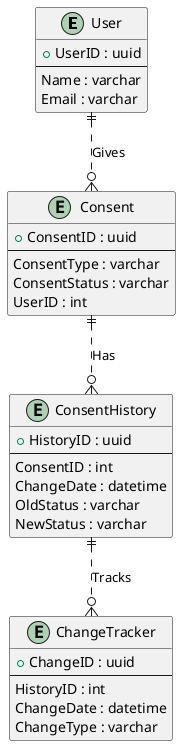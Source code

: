 @startuml ER diagram

entity "User" as user {
  + UserID : uuid
  --
  Name : varchar
  Email : varchar
}

entity "Consent" as consent {
  + ConsentID : uuid
  --
  ConsentType : varchar
  ConsentStatus : varchar
  UserID : int
}

entity "ConsentHistory" as history {
  + HistoryID : uuid
  --
  ConsentID : int
  ChangeDate : datetime
  OldStatus : varchar
  NewStatus : varchar
}

entity "ChangeTracker" as tracker {
  + ChangeID : uuid
  --
  HistoryID : int
  ChangeDate : datetime
  ChangeType : varchar
}

user ||..o{ consent : Gives
consent ||..o{ history : Has
history ||..o{ tracker : Tracks

@enduml